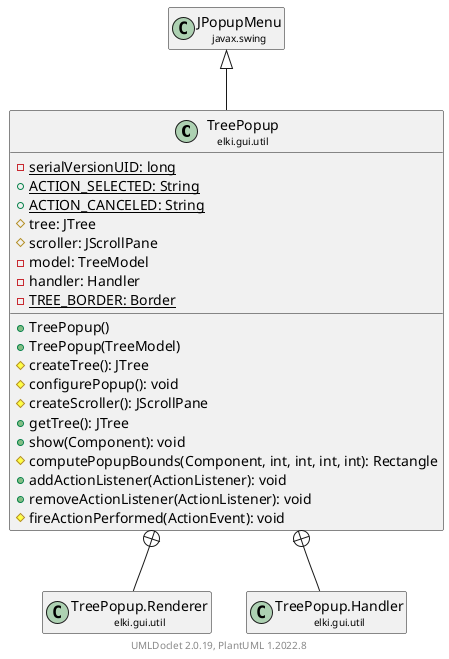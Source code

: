@startuml
    remove .*\.(Instance|Par|Parameterizer|Factory)$
    set namespaceSeparator none
    hide empty fields
    hide empty methods

    class "<size:14>TreePopup\n<size:10>elki.gui.util" as elki.gui.util.TreePopup [[TreePopup.html]] {
        {static} -serialVersionUID: long
        {static} +ACTION_SELECTED: String
        {static} +ACTION_CANCELED: String
        #tree: JTree
        #scroller: JScrollPane
        -model: TreeModel
        -handler: Handler
        {static} -TREE_BORDER: Border
        +TreePopup()
        +TreePopup(TreeModel)
        #createTree(): JTree
        #configurePopup(): void
        #createScroller(): JScrollPane
        +getTree(): JTree
        +show(Component): void
        #computePopupBounds(Component, int, int, int, int): Rectangle
        +addActionListener(ActionListener): void
        +removeActionListener(ActionListener): void
        #fireActionPerformed(ActionEvent): void
    }

    class "<size:14>JPopupMenu\n<size:10>javax.swing" as javax.swing.JPopupMenu
    class "<size:14>TreePopup.Renderer\n<size:10>elki.gui.util" as elki.gui.util.TreePopup.Renderer [[TreePopup.Renderer.html]]
    class "<size:14>TreePopup.Handler\n<size:10>elki.gui.util" as elki.gui.util.TreePopup.Handler [[TreePopup.Handler.html]]

    javax.swing.JPopupMenu <|-- elki.gui.util.TreePopup
    elki.gui.util.TreePopup +-- elki.gui.util.TreePopup.Renderer
    elki.gui.util.TreePopup +-- elki.gui.util.TreePopup.Handler

    center footer UMLDoclet 2.0.19, PlantUML 1.2022.8
@enduml
